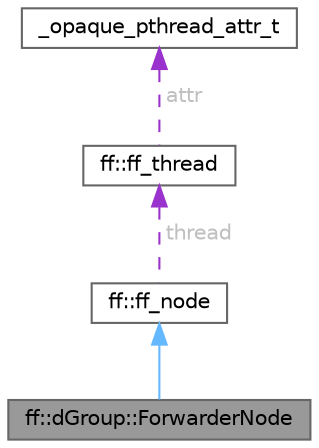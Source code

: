 digraph "ff::dGroup::ForwarderNode"
{
 // LATEX_PDF_SIZE
  bgcolor="transparent";
  edge [fontname=Helvetica,fontsize=10,labelfontname=Helvetica,labelfontsize=10];
  node [fontname=Helvetica,fontsize=10,shape=box,height=0.2,width=0.4];
  Node1 [id="Node000001",label="ff::dGroup::ForwarderNode",height=0.2,width=0.4,color="gray40", fillcolor="grey60", style="filled", fontcolor="black",tooltip=" "];
  Node2 -> Node1 [id="edge4_Node000001_Node000002",dir="back",color="steelblue1",style="solid",tooltip=" "];
  Node2 [id="Node000002",label="ff::ff_node",height=0.2,width=0.4,color="gray40", fillcolor="white", style="filled",URL="$classff_1_1ff__node.html",tooltip="The FastFlow abstract contanier for a parallel activity (actor)."];
  Node3 -> Node2 [id="edge5_Node000002_Node000003",dir="back",color="darkorchid3",style="dashed",tooltip=" ",label=" thread",fontcolor="grey" ];
  Node3 [id="Node000003",label="ff::ff_thread",height=0.2,width=0.4,color="gray40", fillcolor="white", style="filled",URL="$classff_1_1ff__thread.html",tooltip="thread container for (leaves) ff_node"];
  Node4 -> Node3 [id="edge6_Node000003_Node000004",dir="back",color="darkorchid3",style="dashed",tooltip=" ",label=" attr",fontcolor="grey" ];
  Node4 [id="Node000004",label="_opaque_pthread_attr_t",height=0.2,width=0.4,color="gray40", fillcolor="white", style="filled",URL="$struct__opaque__pthread__attr__t.html",tooltip=" "];
}
